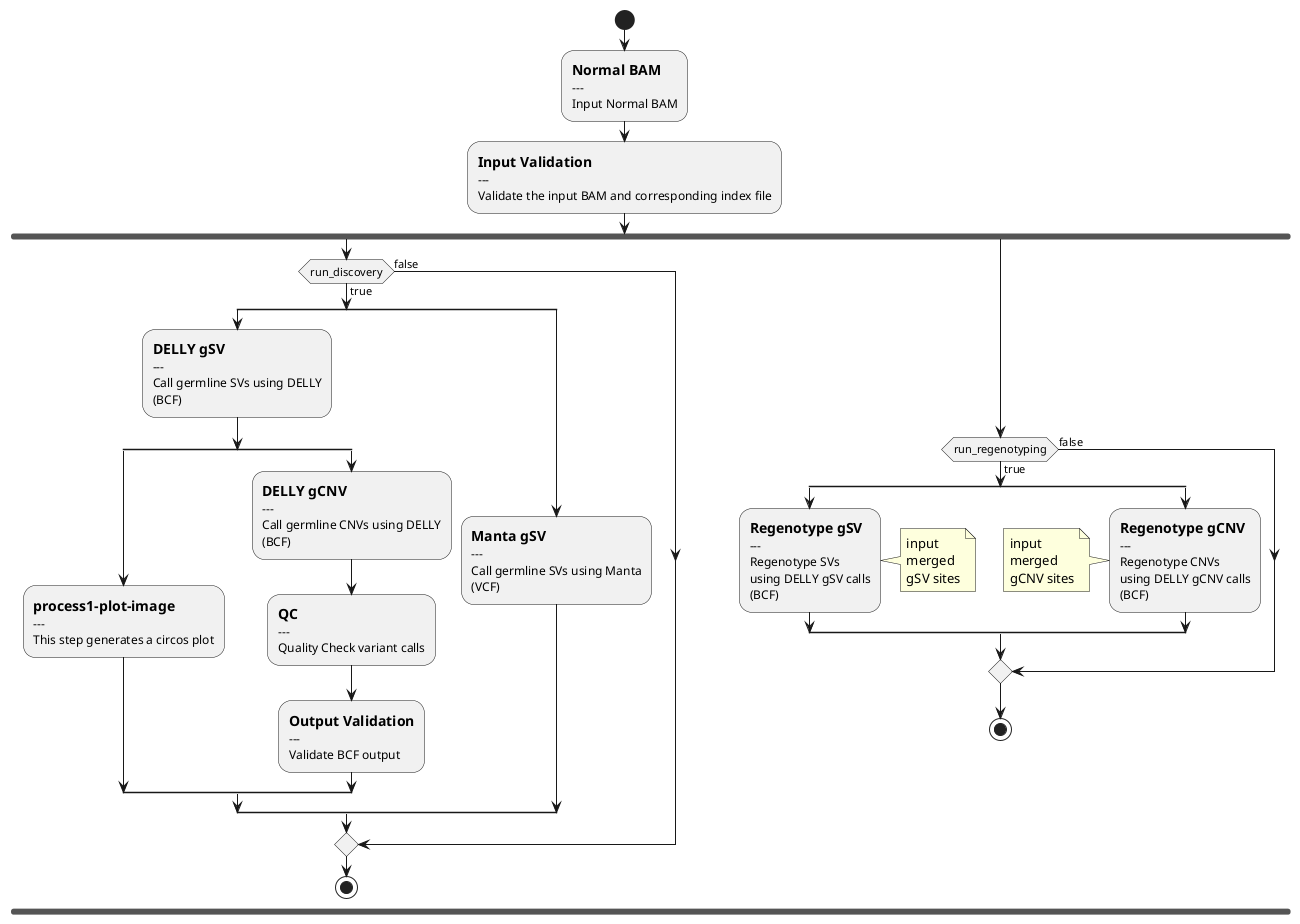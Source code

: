 @startuml
skinparam SwimlaneTitleFontStyle bold

start

:==Normal BAM
---
Input Normal BAM;
:==Input Validation
---
Validate the input BAM and corresponding index file;
fork
if (run_discovery) is (true) then
    split
        :==DELLY gSV
        ---
        Call germline SVs using DELLY
        (BCF);
        split
            :==process1-plot-image
            ---
            This step generates a circos plot;
        split again
            :==DELLY gCNV
            ---
            Call germline CNVs using DELLY
            (BCF);
            :==QC
            ---
            Quality Check variant calls;
            :==Output Validation
            ---
            Validate BCF output;
        end split
    split again
        :==Manta gSV
        ---
        Call germline SVs using Manta
        (VCF);
    end split
else (false)
endif
stop

fork again
if (run_regenotyping) is (true) then
    split
    :==Regenotype gSV
    ---
    Regenotype SVs
    using DELLY gSV calls
    (BCF);
    note right: input\nmerged\ngSV sites
    split again
    :==Regenotype gCNV
    ---
    Regenotype CNVs
    using DELLY gCNV calls
    (BCF);
    note left: input\nmerged\ngCNV sites
    end split

else (false)
endif
stop

@enduml
